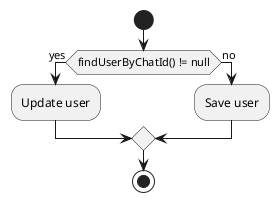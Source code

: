 @startuml
start
if (findUserByChatId() != null) then (yes)
:Update user;
else (no)
:Save user;
endif
stop
@enduml